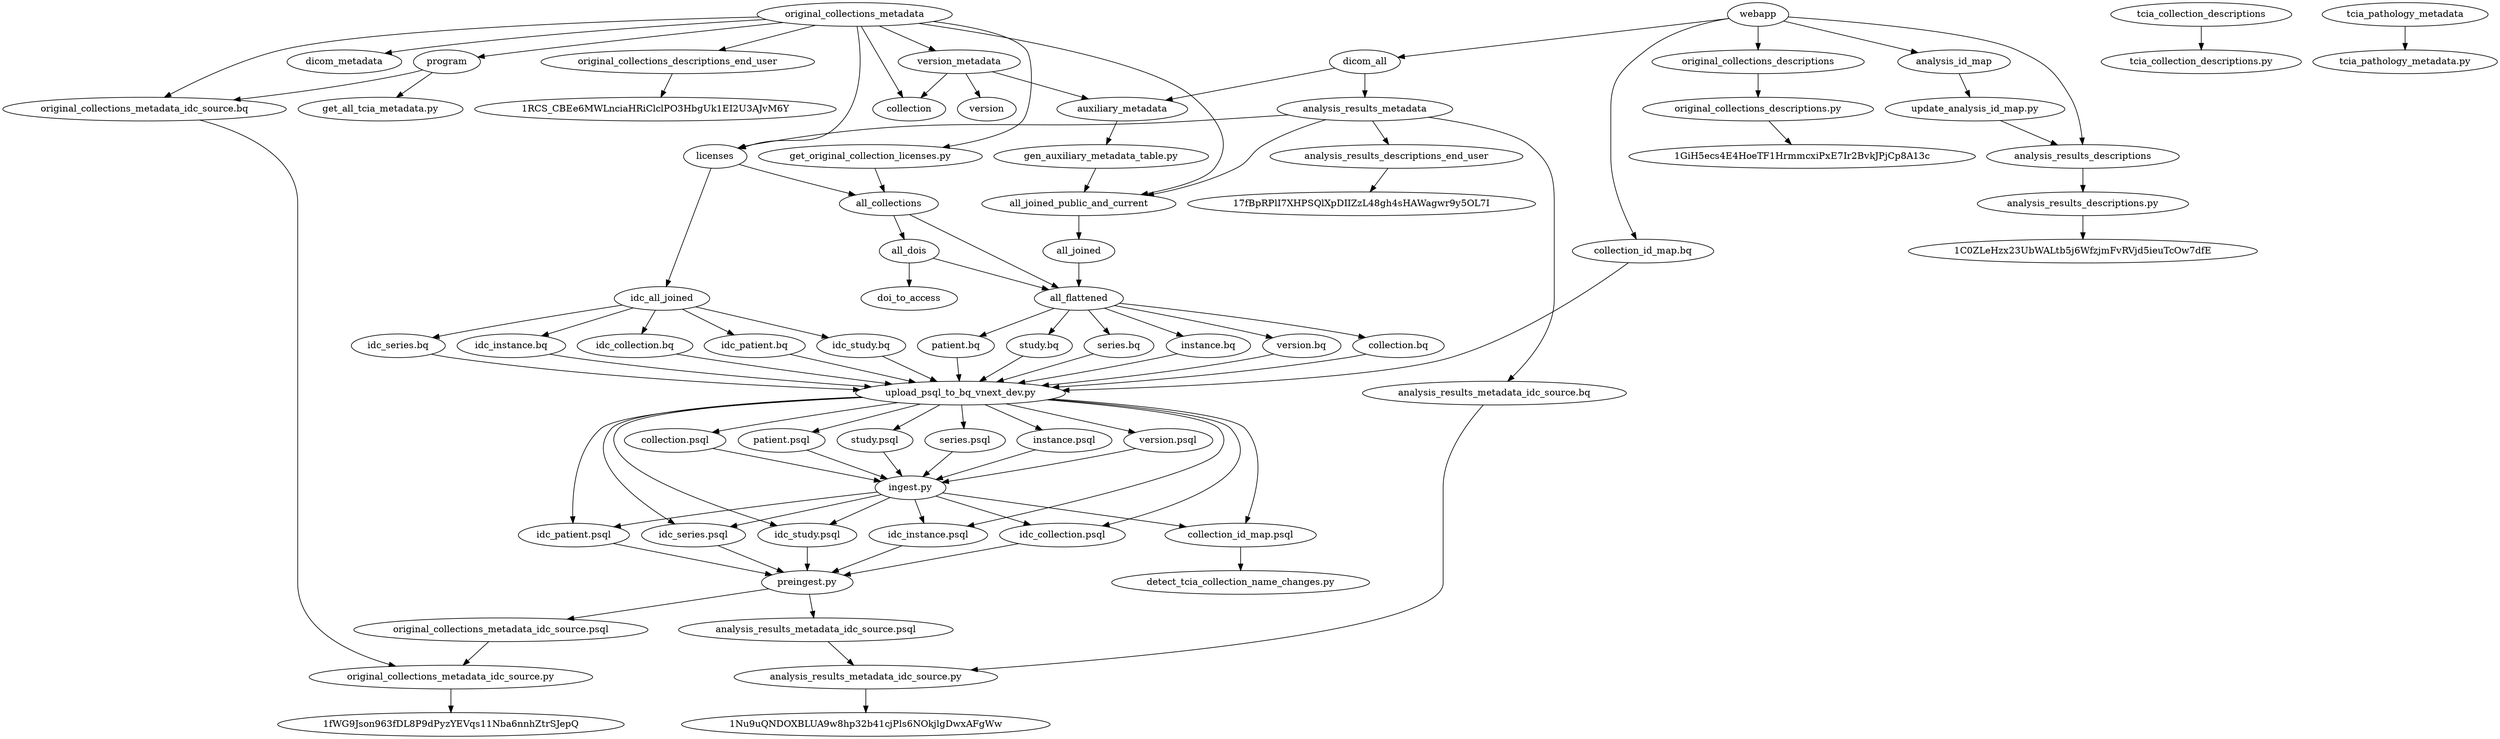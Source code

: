 digraph etl {
    "dicom_all" -> {"analysis_results_metadata", "auxiliary_metadata"}
    "original_collections_descriptions_end_user" -> "1RCS_CBEe6MWLnciaHRiClclPO3HbgUk1EI2U3AJvM6Y"
    "original_collections_metadata_idc_source.bq" -> "original_collections_metadata_idc_source.py"
    "original_collections_metadata_idc_source.psql" -> "original_collections_metadata_idc_source.py"
    "original_collections_metadata_idc_source.py" -> "1fWG9Json963fDL8P9dPyzYEVqs11Nba6nnhZtrSJepQ"
    "program" -> {"original_collections_metadata_idc_source.bq", "get_all_tcia_metadata.py"}
    "version_metadata" -> {"version", "auxiliary_metadata", "collection", "version"}
    "licenses"-> {"all_collections", "idc_all_joined"}
    "original_collections_metadata" -> {"original_collections_metadata_idc_source.bq" , "program", "all_joined_public_and_current", "dicom_metadata", "original_collections_descriptions_end_user",
        "licenses", "version_metadata", "collection", "get_original_collection_licenses.py"}
    "get_original_collection_licenses.py" -> "all_collections"
    "auxiliary_metadata" -> "gen_auxiliary_metadata_table.py" -> "all_joined_public_and_current"
    "analysis_results_metadata" -> {"licenses", "all_joined_public_and_current", "analysis_results_descriptions_end_user", "analysis_results_metadata_idc_source.bq"}
    "analysis_results_metadata_idc_source.bq" -> "analysis_results_metadata_idc_source.py"
    "analysis_results_metadata_idc_source.psql" -> "analysis_results_metadata_idc_source.py"
    "analysis_results_metadata_idc_source.py" -> "1Nu9uQNDOXBLUA9w8hp32b41cjPls6NOkjlgDwxAFgWw"
    "analysis_results_descriptions_end_user" -> "17fBpRPlI7XHPSQlXpDIIZzL48gh4sHAWagwr9y5OL7I"
    "analysis_id_map" -> "update_analysis_id_map.py"
    "webapp" -> {"analysis_id_map", "original_collections_descriptions", "dicom_all", "collection_id_map.bq", "analysis_results_descriptions"}
    "idc_all_joined" -> {"idc_collection.bq", "idc_patient.bq", "idc_study.bq", "idc_series.bq", "idc_instance.bq"} -> "upload_psql_to_bq_vnext_dev.py"
    "upload_psql_to_bq_vnext_dev.py" -> {"idc_collection.psql", "idc_patient.psql", "idc_study.psql", "idc_series.psql", "idc_instance.psql"} -> "preingest.py"
    "preingest.py" -> {"original_collections_metadata_idc_source.psql", "analysis_results_metadata_idc_source.psql"}
    "all_joined_public_and_current" -> "all_joined" -> "all_flattened"
    "all_collections" -> {"all_flattened", "all_dois"}
    "all_dois" -> {"all_flattened", "doi_to_access"}
    "all_flattened" -> {"version.bq", "collection.bq", "patient.bq", "study.bq", "series.bq", "instance.bq"} -> "upload_psql_to_bq_vnext_dev.py"
    "upload_psql_to_bq_vnext_dev.py" -> {"version.psql", "collection.psql", "patient.psql", "study.psql", "series.psql", "instance.psql"} -> "ingest.py"
    "analysis_results_descriptions" -> "analysis_results_descriptions.py" -> "1C0ZLeHzx23UbWALtb5j6WfzjmFvRVjd5ieuTcOw7dfE"
    "ingest.py" -> {"collection_id_map.psql", "idc_collection.psql", "idc_patient.psql", "idc_study.psql", "idc_series.psql", "idc_instance.psql"}

    "update_analysis_id_map.py" -> "analysis_results_descriptions"
    "collection_id_map.bq" -> "upload_psql_to_bq_vnext_dev.py" -> "collection_id_map.psql" -> "detect_tcia_collection_name_changes.py"
    "tcia_collection_descriptions" -> "tcia_collection_descriptions.py"
    "tcia_pathology_metadata" -> "tcia_pathology_metadata.py"
    "original_collections_descriptions" -> "original_collections_descriptions.py" -> "1GiH5ecs4E4HoeTF1HrmmcxiPxE7Ir2BvkJPjCp8A13c"
}
